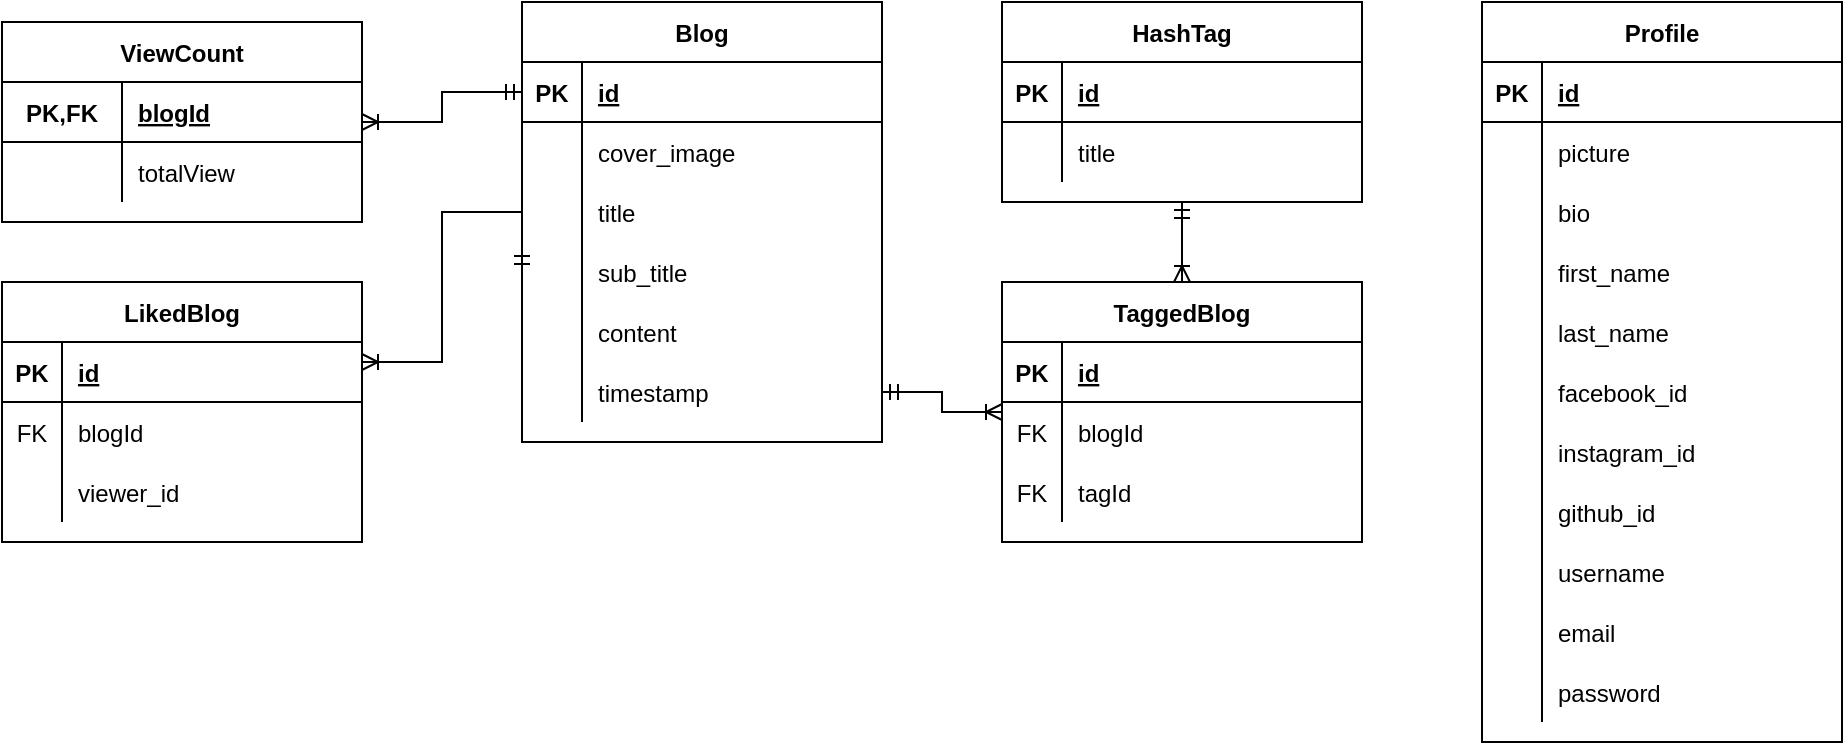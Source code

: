 <mxfile version="13.10.4" type="device"><diagram id="CrE4_WgQPveCSI2A3KZk" name="Page-1"><mxGraphModel dx="2249" dy="807" grid="1" gridSize="10" guides="1" tooltips="1" connect="1" arrows="1" fold="1" page="1" pageScale="1" pageWidth="827" pageHeight="1169" math="0" shadow="0"><root><mxCell id="0"/><mxCell id="1" parent="0"/><mxCell id="ZcBDnYC3iPnfvbcbKD_G-1" value="Blog" style="shape=table;startSize=30;container=1;collapsible=1;childLayout=tableLayout;fixedRows=1;rowLines=0;fontStyle=1;align=center;resizeLast=1;" vertex="1" parent="1"><mxGeometry x="90" y="40" width="180" height="220" as="geometry"/></mxCell><mxCell id="ZcBDnYC3iPnfvbcbKD_G-2" value="" style="shape=partialRectangle;collapsible=0;dropTarget=0;pointerEvents=0;fillColor=none;top=0;left=0;bottom=1;right=0;points=[[0,0.5],[1,0.5]];portConstraint=eastwest;" vertex="1" parent="ZcBDnYC3iPnfvbcbKD_G-1"><mxGeometry y="30" width="180" height="30" as="geometry"/></mxCell><mxCell id="ZcBDnYC3iPnfvbcbKD_G-3" value="PK" style="shape=partialRectangle;connectable=0;fillColor=none;top=0;left=0;bottom=0;right=0;fontStyle=1;overflow=hidden;" vertex="1" parent="ZcBDnYC3iPnfvbcbKD_G-2"><mxGeometry width="30" height="30" as="geometry"/></mxCell><mxCell id="ZcBDnYC3iPnfvbcbKD_G-4" value="id" style="shape=partialRectangle;connectable=0;fillColor=none;top=0;left=0;bottom=0;right=0;align=left;spacingLeft=6;fontStyle=5;overflow=hidden;" vertex="1" parent="ZcBDnYC3iPnfvbcbKD_G-2"><mxGeometry x="30" width="150" height="30" as="geometry"/></mxCell><mxCell id="ZcBDnYC3iPnfvbcbKD_G-14" value="" style="shape=partialRectangle;collapsible=0;dropTarget=0;pointerEvents=0;fillColor=none;top=0;left=0;bottom=0;right=0;points=[[0,0.5],[1,0.5]];portConstraint=eastwest;" vertex="1" parent="ZcBDnYC3iPnfvbcbKD_G-1"><mxGeometry y="60" width="180" height="30" as="geometry"/></mxCell><mxCell id="ZcBDnYC3iPnfvbcbKD_G-15" value="" style="shape=partialRectangle;connectable=0;fillColor=none;top=0;left=0;bottom=0;right=0;editable=1;overflow=hidden;" vertex="1" parent="ZcBDnYC3iPnfvbcbKD_G-14"><mxGeometry width="30" height="30" as="geometry"/></mxCell><mxCell id="ZcBDnYC3iPnfvbcbKD_G-16" value="cover_image" style="shape=partialRectangle;connectable=0;fillColor=none;top=0;left=0;bottom=0;right=0;align=left;spacingLeft=6;overflow=hidden;" vertex="1" parent="ZcBDnYC3iPnfvbcbKD_G-14"><mxGeometry x="30" width="150" height="30" as="geometry"/></mxCell><mxCell id="ZcBDnYC3iPnfvbcbKD_G-5" value="" style="shape=partialRectangle;collapsible=0;dropTarget=0;pointerEvents=0;fillColor=none;top=0;left=0;bottom=0;right=0;points=[[0,0.5],[1,0.5]];portConstraint=eastwest;" vertex="1" parent="ZcBDnYC3iPnfvbcbKD_G-1"><mxGeometry y="90" width="180" height="30" as="geometry"/></mxCell><mxCell id="ZcBDnYC3iPnfvbcbKD_G-6" value="" style="shape=partialRectangle;connectable=0;fillColor=none;top=0;left=0;bottom=0;right=0;editable=1;overflow=hidden;" vertex="1" parent="ZcBDnYC3iPnfvbcbKD_G-5"><mxGeometry width="30" height="30" as="geometry"/></mxCell><mxCell id="ZcBDnYC3iPnfvbcbKD_G-7" value="title" style="shape=partialRectangle;connectable=0;fillColor=none;top=0;left=0;bottom=0;right=0;align=left;spacingLeft=6;overflow=hidden;" vertex="1" parent="ZcBDnYC3iPnfvbcbKD_G-5"><mxGeometry x="30" width="150" height="30" as="geometry"/></mxCell><mxCell id="ZcBDnYC3iPnfvbcbKD_G-79" value="" style="shape=partialRectangle;collapsible=0;dropTarget=0;pointerEvents=0;fillColor=none;top=0;left=0;bottom=0;right=0;points=[[0,0.5],[1,0.5]];portConstraint=eastwest;" vertex="1" parent="ZcBDnYC3iPnfvbcbKD_G-1"><mxGeometry y="120" width="180" height="30" as="geometry"/></mxCell><mxCell id="ZcBDnYC3iPnfvbcbKD_G-80" value="" style="shape=partialRectangle;connectable=0;fillColor=none;top=0;left=0;bottom=0;right=0;editable=1;overflow=hidden;" vertex="1" parent="ZcBDnYC3iPnfvbcbKD_G-79"><mxGeometry width="30" height="30" as="geometry"/></mxCell><mxCell id="ZcBDnYC3iPnfvbcbKD_G-81" value="sub_title" style="shape=partialRectangle;connectable=0;fillColor=none;top=0;left=0;bottom=0;right=0;align=left;spacingLeft=6;overflow=hidden;" vertex="1" parent="ZcBDnYC3iPnfvbcbKD_G-79"><mxGeometry x="30" width="150" height="30" as="geometry"/></mxCell><mxCell id="ZcBDnYC3iPnfvbcbKD_G-8" value="" style="shape=partialRectangle;collapsible=0;dropTarget=0;pointerEvents=0;fillColor=none;top=0;left=0;bottom=0;right=0;points=[[0,0.5],[1,0.5]];portConstraint=eastwest;" vertex="1" parent="ZcBDnYC3iPnfvbcbKD_G-1"><mxGeometry y="150" width="180" height="30" as="geometry"/></mxCell><mxCell id="ZcBDnYC3iPnfvbcbKD_G-9" value="" style="shape=partialRectangle;connectable=0;fillColor=none;top=0;left=0;bottom=0;right=0;editable=1;overflow=hidden;" vertex="1" parent="ZcBDnYC3iPnfvbcbKD_G-8"><mxGeometry width="30" height="30" as="geometry"/></mxCell><mxCell id="ZcBDnYC3iPnfvbcbKD_G-10" value="content" style="shape=partialRectangle;connectable=0;fillColor=none;top=0;left=0;bottom=0;right=0;align=left;spacingLeft=6;overflow=hidden;" vertex="1" parent="ZcBDnYC3iPnfvbcbKD_G-8"><mxGeometry x="30" width="150" height="30" as="geometry"/></mxCell><mxCell id="ZcBDnYC3iPnfvbcbKD_G-11" value="" style="shape=partialRectangle;collapsible=0;dropTarget=0;pointerEvents=0;fillColor=none;top=0;left=0;bottom=0;right=0;points=[[0,0.5],[1,0.5]];portConstraint=eastwest;" vertex="1" parent="ZcBDnYC3iPnfvbcbKD_G-1"><mxGeometry y="180" width="180" height="30" as="geometry"/></mxCell><mxCell id="ZcBDnYC3iPnfvbcbKD_G-12" value="" style="shape=partialRectangle;connectable=0;fillColor=none;top=0;left=0;bottom=0;right=0;editable=1;overflow=hidden;" vertex="1" parent="ZcBDnYC3iPnfvbcbKD_G-11"><mxGeometry width="30" height="30" as="geometry"/></mxCell><mxCell id="ZcBDnYC3iPnfvbcbKD_G-13" value="timestamp" style="shape=partialRectangle;connectable=0;fillColor=none;top=0;left=0;bottom=0;right=0;align=left;spacingLeft=6;overflow=hidden;" vertex="1" parent="ZcBDnYC3iPnfvbcbKD_G-11"><mxGeometry x="30" width="150" height="30" as="geometry"/></mxCell><mxCell id="ZcBDnYC3iPnfvbcbKD_G-78" style="edgeStyle=orthogonalEdgeStyle;rounded=0;orthogonalLoop=1;jettySize=auto;html=1;endArrow=ERoneToMany;endFill=0;startArrow=ERmandOne;startFill=0;" edge="1" parent="1" source="ZcBDnYC3iPnfvbcbKD_G-17" target="ZcBDnYC3iPnfvbcbKD_G-30"><mxGeometry relative="1" as="geometry"><Array as="points"/></mxGeometry></mxCell><mxCell id="ZcBDnYC3iPnfvbcbKD_G-17" value="HashTag" style="shape=table;startSize=30;container=1;collapsible=1;childLayout=tableLayout;fixedRows=1;rowLines=0;fontStyle=1;align=center;resizeLast=1;" vertex="1" parent="1"><mxGeometry x="330" y="40" width="180" height="100" as="geometry"/></mxCell><mxCell id="ZcBDnYC3iPnfvbcbKD_G-18" value="" style="shape=partialRectangle;collapsible=0;dropTarget=0;pointerEvents=0;fillColor=none;top=0;left=0;bottom=1;right=0;points=[[0,0.5],[1,0.5]];portConstraint=eastwest;" vertex="1" parent="ZcBDnYC3iPnfvbcbKD_G-17"><mxGeometry y="30" width="180" height="30" as="geometry"/></mxCell><mxCell id="ZcBDnYC3iPnfvbcbKD_G-19" value="PK" style="shape=partialRectangle;connectable=0;fillColor=none;top=0;left=0;bottom=0;right=0;fontStyle=1;overflow=hidden;" vertex="1" parent="ZcBDnYC3iPnfvbcbKD_G-18"><mxGeometry width="30" height="30" as="geometry"/></mxCell><mxCell id="ZcBDnYC3iPnfvbcbKD_G-20" value="id" style="shape=partialRectangle;connectable=0;fillColor=none;top=0;left=0;bottom=0;right=0;align=left;spacingLeft=6;fontStyle=5;overflow=hidden;" vertex="1" parent="ZcBDnYC3iPnfvbcbKD_G-18"><mxGeometry x="30" width="150" height="30" as="geometry"/></mxCell><mxCell id="ZcBDnYC3iPnfvbcbKD_G-21" value="" style="shape=partialRectangle;collapsible=0;dropTarget=0;pointerEvents=0;fillColor=none;top=0;left=0;bottom=0;right=0;points=[[0,0.5],[1,0.5]];portConstraint=eastwest;" vertex="1" parent="ZcBDnYC3iPnfvbcbKD_G-17"><mxGeometry y="60" width="180" height="30" as="geometry"/></mxCell><mxCell id="ZcBDnYC3iPnfvbcbKD_G-22" value="" style="shape=partialRectangle;connectable=0;fillColor=none;top=0;left=0;bottom=0;right=0;editable=1;overflow=hidden;" vertex="1" parent="ZcBDnYC3iPnfvbcbKD_G-21"><mxGeometry width="30" height="30" as="geometry"/></mxCell><mxCell id="ZcBDnYC3iPnfvbcbKD_G-23" value="title" style="shape=partialRectangle;connectable=0;fillColor=none;top=0;left=0;bottom=0;right=0;align=left;spacingLeft=6;overflow=hidden;" vertex="1" parent="ZcBDnYC3iPnfvbcbKD_G-21"><mxGeometry x="30" width="150" height="30" as="geometry"/></mxCell><mxCell id="ZcBDnYC3iPnfvbcbKD_G-30" value="TaggedBlog" style="shape=table;startSize=30;container=1;collapsible=1;childLayout=tableLayout;fixedRows=1;rowLines=0;fontStyle=1;align=center;resizeLast=1;" vertex="1" parent="1"><mxGeometry x="330" y="180" width="180" height="130" as="geometry"/></mxCell><mxCell id="ZcBDnYC3iPnfvbcbKD_G-31" value="" style="shape=partialRectangle;collapsible=0;dropTarget=0;pointerEvents=0;fillColor=none;top=0;left=0;bottom=1;right=0;points=[[0,0.5],[1,0.5]];portConstraint=eastwest;" vertex="1" parent="ZcBDnYC3iPnfvbcbKD_G-30"><mxGeometry y="30" width="180" height="30" as="geometry"/></mxCell><mxCell id="ZcBDnYC3iPnfvbcbKD_G-32" value="PK" style="shape=partialRectangle;connectable=0;fillColor=none;top=0;left=0;bottom=0;right=0;fontStyle=1;overflow=hidden;" vertex="1" parent="ZcBDnYC3iPnfvbcbKD_G-31"><mxGeometry width="30" height="30" as="geometry"/></mxCell><mxCell id="ZcBDnYC3iPnfvbcbKD_G-33" value="id" style="shape=partialRectangle;connectable=0;fillColor=none;top=0;left=0;bottom=0;right=0;align=left;spacingLeft=6;fontStyle=5;overflow=hidden;" vertex="1" parent="ZcBDnYC3iPnfvbcbKD_G-31"><mxGeometry x="30" width="150" height="30" as="geometry"/></mxCell><mxCell id="ZcBDnYC3iPnfvbcbKD_G-34" value="" style="shape=partialRectangle;collapsible=0;dropTarget=0;pointerEvents=0;fillColor=none;top=0;left=0;bottom=0;right=0;points=[[0,0.5],[1,0.5]];portConstraint=eastwest;" vertex="1" parent="ZcBDnYC3iPnfvbcbKD_G-30"><mxGeometry y="60" width="180" height="30" as="geometry"/></mxCell><mxCell id="ZcBDnYC3iPnfvbcbKD_G-35" value="FK" style="shape=partialRectangle;connectable=0;fillColor=none;top=0;left=0;bottom=0;right=0;editable=1;overflow=hidden;" vertex="1" parent="ZcBDnYC3iPnfvbcbKD_G-34"><mxGeometry width="30" height="30" as="geometry"/></mxCell><mxCell id="ZcBDnYC3iPnfvbcbKD_G-36" value="blogId" style="shape=partialRectangle;connectable=0;fillColor=none;top=0;left=0;bottom=0;right=0;align=left;spacingLeft=6;overflow=hidden;" vertex="1" parent="ZcBDnYC3iPnfvbcbKD_G-34"><mxGeometry x="30" width="150" height="30" as="geometry"/></mxCell><mxCell id="ZcBDnYC3iPnfvbcbKD_G-37" value="" style="shape=partialRectangle;collapsible=0;dropTarget=0;pointerEvents=0;fillColor=none;top=0;left=0;bottom=0;right=0;points=[[0,0.5],[1,0.5]];portConstraint=eastwest;" vertex="1" parent="ZcBDnYC3iPnfvbcbKD_G-30"><mxGeometry y="90" width="180" height="30" as="geometry"/></mxCell><mxCell id="ZcBDnYC3iPnfvbcbKD_G-38" value="FK" style="shape=partialRectangle;connectable=0;fillColor=none;top=0;left=0;bottom=0;right=0;editable=1;overflow=hidden;" vertex="1" parent="ZcBDnYC3iPnfvbcbKD_G-37"><mxGeometry width="30" height="30" as="geometry"/></mxCell><mxCell id="ZcBDnYC3iPnfvbcbKD_G-39" value="tagId" style="shape=partialRectangle;connectable=0;fillColor=none;top=0;left=0;bottom=0;right=0;align=left;spacingLeft=6;overflow=hidden;" vertex="1" parent="ZcBDnYC3iPnfvbcbKD_G-37"><mxGeometry x="30" width="150" height="30" as="geometry"/></mxCell><mxCell id="ZcBDnYC3iPnfvbcbKD_G-43" value="Profile" style="shape=table;startSize=30;container=1;collapsible=1;childLayout=tableLayout;fixedRows=1;rowLines=0;fontStyle=1;align=center;resizeLast=1;" vertex="1" parent="1"><mxGeometry x="570" y="40" width="180" height="370" as="geometry"/></mxCell><mxCell id="ZcBDnYC3iPnfvbcbKD_G-44" value="" style="shape=partialRectangle;collapsible=0;dropTarget=0;pointerEvents=0;fillColor=none;top=0;left=0;bottom=1;right=0;points=[[0,0.5],[1,0.5]];portConstraint=eastwest;" vertex="1" parent="ZcBDnYC3iPnfvbcbKD_G-43"><mxGeometry y="30" width="180" height="30" as="geometry"/></mxCell><mxCell id="ZcBDnYC3iPnfvbcbKD_G-45" value="PK" style="shape=partialRectangle;connectable=0;fillColor=none;top=0;left=0;bottom=0;right=0;fontStyle=1;overflow=hidden;" vertex="1" parent="ZcBDnYC3iPnfvbcbKD_G-44"><mxGeometry width="30" height="30" as="geometry"/></mxCell><mxCell id="ZcBDnYC3iPnfvbcbKD_G-46" value="id" style="shape=partialRectangle;connectable=0;fillColor=none;top=0;left=0;bottom=0;right=0;align=left;spacingLeft=6;fontStyle=5;overflow=hidden;" vertex="1" parent="ZcBDnYC3iPnfvbcbKD_G-44"><mxGeometry x="30" width="150" height="30" as="geometry"/></mxCell><mxCell id="ZcBDnYC3iPnfvbcbKD_G-74" value="" style="shape=partialRectangle;collapsible=0;dropTarget=0;pointerEvents=0;fillColor=none;top=0;left=0;bottom=0;right=0;points=[[0,0.5],[1,0.5]];portConstraint=eastwest;" vertex="1" parent="ZcBDnYC3iPnfvbcbKD_G-43"><mxGeometry y="60" width="180" height="30" as="geometry"/></mxCell><mxCell id="ZcBDnYC3iPnfvbcbKD_G-75" value="" style="shape=partialRectangle;connectable=0;fillColor=none;top=0;left=0;bottom=0;right=0;editable=1;overflow=hidden;" vertex="1" parent="ZcBDnYC3iPnfvbcbKD_G-74"><mxGeometry width="30" height="30" as="geometry"/></mxCell><mxCell id="ZcBDnYC3iPnfvbcbKD_G-76" value="picture" style="shape=partialRectangle;connectable=0;fillColor=none;top=0;left=0;bottom=0;right=0;align=left;spacingLeft=6;overflow=hidden;" vertex="1" parent="ZcBDnYC3iPnfvbcbKD_G-74"><mxGeometry x="30" width="150" height="30" as="geometry"/></mxCell><mxCell id="ZcBDnYC3iPnfvbcbKD_G-59" value="" style="shape=partialRectangle;collapsible=0;dropTarget=0;pointerEvents=0;fillColor=none;top=0;left=0;bottom=0;right=0;points=[[0,0.5],[1,0.5]];portConstraint=eastwest;" vertex="1" parent="ZcBDnYC3iPnfvbcbKD_G-43"><mxGeometry y="90" width="180" height="30" as="geometry"/></mxCell><mxCell id="ZcBDnYC3iPnfvbcbKD_G-60" value="" style="shape=partialRectangle;connectable=0;fillColor=none;top=0;left=0;bottom=0;right=0;editable=1;overflow=hidden;" vertex="1" parent="ZcBDnYC3iPnfvbcbKD_G-59"><mxGeometry width="30" height="30" as="geometry"/></mxCell><mxCell id="ZcBDnYC3iPnfvbcbKD_G-61" value="bio" style="shape=partialRectangle;connectable=0;fillColor=none;top=0;left=0;bottom=0;right=0;align=left;spacingLeft=6;overflow=hidden;" vertex="1" parent="ZcBDnYC3iPnfvbcbKD_G-59"><mxGeometry x="30" width="150" height="30" as="geometry"/></mxCell><mxCell id="ZcBDnYC3iPnfvbcbKD_G-50" value="" style="shape=partialRectangle;collapsible=0;dropTarget=0;pointerEvents=0;fillColor=none;top=0;left=0;bottom=0;right=0;points=[[0,0.5],[1,0.5]];portConstraint=eastwest;" vertex="1" parent="ZcBDnYC3iPnfvbcbKD_G-43"><mxGeometry y="120" width="180" height="30" as="geometry"/></mxCell><mxCell id="ZcBDnYC3iPnfvbcbKD_G-51" value="" style="shape=partialRectangle;connectable=0;fillColor=none;top=0;left=0;bottom=0;right=0;editable=1;overflow=hidden;" vertex="1" parent="ZcBDnYC3iPnfvbcbKD_G-50"><mxGeometry width="30" height="30" as="geometry"/></mxCell><mxCell id="ZcBDnYC3iPnfvbcbKD_G-52" value="first_name" style="shape=partialRectangle;connectable=0;fillColor=none;top=0;left=0;bottom=0;right=0;align=left;spacingLeft=6;overflow=hidden;" vertex="1" parent="ZcBDnYC3iPnfvbcbKD_G-50"><mxGeometry x="30" width="150" height="30" as="geometry"/></mxCell><mxCell id="ZcBDnYC3iPnfvbcbKD_G-53" value="" style="shape=partialRectangle;collapsible=0;dropTarget=0;pointerEvents=0;fillColor=none;top=0;left=0;bottom=0;right=0;points=[[0,0.5],[1,0.5]];portConstraint=eastwest;" vertex="1" parent="ZcBDnYC3iPnfvbcbKD_G-43"><mxGeometry y="150" width="180" height="30" as="geometry"/></mxCell><mxCell id="ZcBDnYC3iPnfvbcbKD_G-54" value="" style="shape=partialRectangle;connectable=0;fillColor=none;top=0;left=0;bottom=0;right=0;editable=1;overflow=hidden;" vertex="1" parent="ZcBDnYC3iPnfvbcbKD_G-53"><mxGeometry width="30" height="30" as="geometry"/></mxCell><mxCell id="ZcBDnYC3iPnfvbcbKD_G-55" value="last_name" style="shape=partialRectangle;connectable=0;fillColor=none;top=0;left=0;bottom=0;right=0;align=left;spacingLeft=6;overflow=hidden;" vertex="1" parent="ZcBDnYC3iPnfvbcbKD_G-53"><mxGeometry x="30" width="150" height="30" as="geometry"/></mxCell><mxCell id="ZcBDnYC3iPnfvbcbKD_G-56" value="" style="shape=partialRectangle;collapsible=0;dropTarget=0;pointerEvents=0;fillColor=none;top=0;left=0;bottom=0;right=0;points=[[0,0.5],[1,0.5]];portConstraint=eastwest;" vertex="1" parent="ZcBDnYC3iPnfvbcbKD_G-43"><mxGeometry y="180" width="180" height="30" as="geometry"/></mxCell><mxCell id="ZcBDnYC3iPnfvbcbKD_G-57" value="" style="shape=partialRectangle;connectable=0;fillColor=none;top=0;left=0;bottom=0;right=0;editable=1;overflow=hidden;" vertex="1" parent="ZcBDnYC3iPnfvbcbKD_G-56"><mxGeometry width="30" height="30" as="geometry"/></mxCell><mxCell id="ZcBDnYC3iPnfvbcbKD_G-58" value="facebook_id" style="shape=partialRectangle;connectable=0;fillColor=none;top=0;left=0;bottom=0;right=0;align=left;spacingLeft=6;overflow=hidden;" vertex="1" parent="ZcBDnYC3iPnfvbcbKD_G-56"><mxGeometry x="30" width="150" height="30" as="geometry"/></mxCell><mxCell id="ZcBDnYC3iPnfvbcbKD_G-62" value="" style="shape=partialRectangle;collapsible=0;dropTarget=0;pointerEvents=0;fillColor=none;top=0;left=0;bottom=0;right=0;points=[[0,0.5],[1,0.5]];portConstraint=eastwest;" vertex="1" parent="ZcBDnYC3iPnfvbcbKD_G-43"><mxGeometry y="210" width="180" height="30" as="geometry"/></mxCell><mxCell id="ZcBDnYC3iPnfvbcbKD_G-63" value="" style="shape=partialRectangle;connectable=0;fillColor=none;top=0;left=0;bottom=0;right=0;editable=1;overflow=hidden;" vertex="1" parent="ZcBDnYC3iPnfvbcbKD_G-62"><mxGeometry width="30" height="30" as="geometry"/></mxCell><mxCell id="ZcBDnYC3iPnfvbcbKD_G-64" value="instagram_id" style="shape=partialRectangle;connectable=0;fillColor=none;top=0;left=0;bottom=0;right=0;align=left;spacingLeft=6;overflow=hidden;" vertex="1" parent="ZcBDnYC3iPnfvbcbKD_G-62"><mxGeometry x="30" width="150" height="30" as="geometry"/></mxCell><mxCell id="ZcBDnYC3iPnfvbcbKD_G-65" value="" style="shape=partialRectangle;collapsible=0;dropTarget=0;pointerEvents=0;fillColor=none;top=0;left=0;bottom=0;right=0;points=[[0,0.5],[1,0.5]];portConstraint=eastwest;" vertex="1" parent="ZcBDnYC3iPnfvbcbKD_G-43"><mxGeometry y="240" width="180" height="30" as="geometry"/></mxCell><mxCell id="ZcBDnYC3iPnfvbcbKD_G-66" value="" style="shape=partialRectangle;connectable=0;fillColor=none;top=0;left=0;bottom=0;right=0;editable=1;overflow=hidden;" vertex="1" parent="ZcBDnYC3iPnfvbcbKD_G-65"><mxGeometry width="30" height="30" as="geometry"/></mxCell><mxCell id="ZcBDnYC3iPnfvbcbKD_G-67" value="github_id" style="shape=partialRectangle;connectable=0;fillColor=none;top=0;left=0;bottom=0;right=0;align=left;spacingLeft=6;overflow=hidden;" vertex="1" parent="ZcBDnYC3iPnfvbcbKD_G-65"><mxGeometry x="30" width="150" height="30" as="geometry"/></mxCell><mxCell id="ZcBDnYC3iPnfvbcbKD_G-47" value="" style="shape=partialRectangle;collapsible=0;dropTarget=0;pointerEvents=0;fillColor=none;top=0;left=0;bottom=0;right=0;points=[[0,0.5],[1,0.5]];portConstraint=eastwest;" vertex="1" parent="ZcBDnYC3iPnfvbcbKD_G-43"><mxGeometry y="270" width="180" height="30" as="geometry"/></mxCell><mxCell id="ZcBDnYC3iPnfvbcbKD_G-48" value="" style="shape=partialRectangle;connectable=0;fillColor=none;top=0;left=0;bottom=0;right=0;editable=1;overflow=hidden;" vertex="1" parent="ZcBDnYC3iPnfvbcbKD_G-47"><mxGeometry width="30" height="30" as="geometry"/></mxCell><mxCell id="ZcBDnYC3iPnfvbcbKD_G-49" value="username" style="shape=partialRectangle;connectable=0;fillColor=none;top=0;left=0;bottom=0;right=0;align=left;spacingLeft=6;overflow=hidden;" vertex="1" parent="ZcBDnYC3iPnfvbcbKD_G-47"><mxGeometry x="30" width="150" height="30" as="geometry"/></mxCell><mxCell id="ZcBDnYC3iPnfvbcbKD_G-68" value="" style="shape=partialRectangle;collapsible=0;dropTarget=0;pointerEvents=0;fillColor=none;top=0;left=0;bottom=0;right=0;points=[[0,0.5],[1,0.5]];portConstraint=eastwest;" vertex="1" parent="ZcBDnYC3iPnfvbcbKD_G-43"><mxGeometry y="300" width="180" height="30" as="geometry"/></mxCell><mxCell id="ZcBDnYC3iPnfvbcbKD_G-69" value="" style="shape=partialRectangle;connectable=0;fillColor=none;top=0;left=0;bottom=0;right=0;editable=1;overflow=hidden;" vertex="1" parent="ZcBDnYC3iPnfvbcbKD_G-68"><mxGeometry width="30" height="30" as="geometry"/></mxCell><mxCell id="ZcBDnYC3iPnfvbcbKD_G-70" value="email" style="shape=partialRectangle;connectable=0;fillColor=none;top=0;left=0;bottom=0;right=0;align=left;spacingLeft=6;overflow=hidden;" vertex="1" parent="ZcBDnYC3iPnfvbcbKD_G-68"><mxGeometry x="30" width="150" height="30" as="geometry"/></mxCell><mxCell id="ZcBDnYC3iPnfvbcbKD_G-71" value="" style="shape=partialRectangle;collapsible=0;dropTarget=0;pointerEvents=0;fillColor=none;top=0;left=0;bottom=0;right=0;points=[[0,0.5],[1,0.5]];portConstraint=eastwest;" vertex="1" parent="ZcBDnYC3iPnfvbcbKD_G-43"><mxGeometry y="330" width="180" height="30" as="geometry"/></mxCell><mxCell id="ZcBDnYC3iPnfvbcbKD_G-72" value="" style="shape=partialRectangle;connectable=0;fillColor=none;top=0;left=0;bottom=0;right=0;editable=1;overflow=hidden;" vertex="1" parent="ZcBDnYC3iPnfvbcbKD_G-71"><mxGeometry width="30" height="30" as="geometry"/></mxCell><mxCell id="ZcBDnYC3iPnfvbcbKD_G-73" value="password" style="shape=partialRectangle;connectable=0;fillColor=none;top=0;left=0;bottom=0;right=0;align=left;spacingLeft=6;overflow=hidden;" vertex="1" parent="ZcBDnYC3iPnfvbcbKD_G-71"><mxGeometry x="30" width="150" height="30" as="geometry"/></mxCell><mxCell id="ZcBDnYC3iPnfvbcbKD_G-77" style="edgeStyle=orthogonalEdgeStyle;rounded=0;orthogonalLoop=1;jettySize=auto;html=1;exitX=1;exitY=0.5;exitDx=0;exitDy=0;endArrow=ERoneToMany;endFill=0;startArrow=ERmandOne;startFill=0;" edge="1" parent="1" source="ZcBDnYC3iPnfvbcbKD_G-11" target="ZcBDnYC3iPnfvbcbKD_G-30"><mxGeometry relative="1" as="geometry"/></mxCell><mxCell id="ZcBDnYC3iPnfvbcbKD_G-95" value="LikedBlog" style="shape=table;startSize=30;container=1;collapsible=1;childLayout=tableLayout;fixedRows=1;rowLines=0;fontStyle=1;align=center;resizeLast=1;" vertex="1" parent="1"><mxGeometry x="-170" y="180" width="180" height="130" as="geometry"/></mxCell><mxCell id="ZcBDnYC3iPnfvbcbKD_G-96" value="" style="shape=partialRectangle;collapsible=0;dropTarget=0;pointerEvents=0;fillColor=none;top=0;left=0;bottom=1;right=0;points=[[0,0.5],[1,0.5]];portConstraint=eastwest;" vertex="1" parent="ZcBDnYC3iPnfvbcbKD_G-95"><mxGeometry y="30" width="180" height="30" as="geometry"/></mxCell><mxCell id="ZcBDnYC3iPnfvbcbKD_G-97" value="PK" style="shape=partialRectangle;connectable=0;fillColor=none;top=0;left=0;bottom=0;right=0;fontStyle=1;overflow=hidden;" vertex="1" parent="ZcBDnYC3iPnfvbcbKD_G-96"><mxGeometry width="30" height="30" as="geometry"/></mxCell><mxCell id="ZcBDnYC3iPnfvbcbKD_G-98" value="id" style="shape=partialRectangle;connectable=0;fillColor=none;top=0;left=0;bottom=0;right=0;align=left;spacingLeft=6;fontStyle=5;overflow=hidden;" vertex="1" parent="ZcBDnYC3iPnfvbcbKD_G-96"><mxGeometry x="30" width="150" height="30" as="geometry"/></mxCell><mxCell id="ZcBDnYC3iPnfvbcbKD_G-99" value="" style="shape=partialRectangle;collapsible=0;dropTarget=0;pointerEvents=0;fillColor=none;top=0;left=0;bottom=0;right=0;points=[[0,0.5],[1,0.5]];portConstraint=eastwest;" vertex="1" parent="ZcBDnYC3iPnfvbcbKD_G-95"><mxGeometry y="60" width="180" height="30" as="geometry"/></mxCell><mxCell id="ZcBDnYC3iPnfvbcbKD_G-100" value="FK" style="shape=partialRectangle;connectable=0;fillColor=none;top=0;left=0;bottom=0;right=0;editable=1;overflow=hidden;" vertex="1" parent="ZcBDnYC3iPnfvbcbKD_G-99"><mxGeometry width="30" height="30" as="geometry"/></mxCell><mxCell id="ZcBDnYC3iPnfvbcbKD_G-101" value="blogId" style="shape=partialRectangle;connectable=0;fillColor=none;top=0;left=0;bottom=0;right=0;align=left;spacingLeft=6;overflow=hidden;" vertex="1" parent="ZcBDnYC3iPnfvbcbKD_G-99"><mxGeometry x="30" width="150" height="30" as="geometry"/></mxCell><mxCell id="ZcBDnYC3iPnfvbcbKD_G-102" value="" style="shape=partialRectangle;collapsible=0;dropTarget=0;pointerEvents=0;fillColor=none;top=0;left=0;bottom=0;right=0;points=[[0,0.5],[1,0.5]];portConstraint=eastwest;" vertex="1" parent="ZcBDnYC3iPnfvbcbKD_G-95"><mxGeometry y="90" width="180" height="30" as="geometry"/></mxCell><mxCell id="ZcBDnYC3iPnfvbcbKD_G-103" value="" style="shape=partialRectangle;connectable=0;fillColor=none;top=0;left=0;bottom=0;right=0;editable=1;overflow=hidden;" vertex="1" parent="ZcBDnYC3iPnfvbcbKD_G-102"><mxGeometry width="30" height="30" as="geometry"/></mxCell><mxCell id="ZcBDnYC3iPnfvbcbKD_G-104" value="viewer_id" style="shape=partialRectangle;connectable=0;fillColor=none;top=0;left=0;bottom=0;right=0;align=left;spacingLeft=6;overflow=hidden;" vertex="1" parent="ZcBDnYC3iPnfvbcbKD_G-102"><mxGeometry x="30" width="150" height="30" as="geometry"/></mxCell><mxCell id="ZcBDnYC3iPnfvbcbKD_G-108" value="ViewCount" style="shape=table;startSize=30;container=1;collapsible=1;childLayout=tableLayout;fixedRows=1;rowLines=0;fontStyle=1;align=center;resizeLast=1;" vertex="1" parent="1"><mxGeometry x="-170" y="50" width="180" height="100" as="geometry"/></mxCell><mxCell id="ZcBDnYC3iPnfvbcbKD_G-112" value="" style="shape=partialRectangle;collapsible=0;dropTarget=0;pointerEvents=0;fillColor=none;top=0;left=0;bottom=1;right=0;points=[[0,0.5],[1,0.5]];portConstraint=eastwest;" vertex="1" parent="ZcBDnYC3iPnfvbcbKD_G-108"><mxGeometry y="30" width="180" height="30" as="geometry"/></mxCell><mxCell id="ZcBDnYC3iPnfvbcbKD_G-113" value="PK,FK" style="shape=partialRectangle;connectable=0;fillColor=none;top=0;left=0;bottom=0;right=0;fontStyle=1;overflow=hidden;" vertex="1" parent="ZcBDnYC3iPnfvbcbKD_G-112"><mxGeometry width="60" height="30" as="geometry"/></mxCell><mxCell id="ZcBDnYC3iPnfvbcbKD_G-114" value="blogId" style="shape=partialRectangle;connectable=0;fillColor=none;top=0;left=0;bottom=0;right=0;align=left;spacingLeft=6;fontStyle=5;overflow=hidden;" vertex="1" parent="ZcBDnYC3iPnfvbcbKD_G-112"><mxGeometry x="60" width="120" height="30" as="geometry"/></mxCell><mxCell id="ZcBDnYC3iPnfvbcbKD_G-115" value="" style="shape=partialRectangle;collapsible=0;dropTarget=0;pointerEvents=0;fillColor=none;top=0;left=0;bottom=0;right=0;points=[[0,0.5],[1,0.5]];portConstraint=eastwest;" vertex="1" parent="ZcBDnYC3iPnfvbcbKD_G-108"><mxGeometry y="60" width="180" height="30" as="geometry"/></mxCell><mxCell id="ZcBDnYC3iPnfvbcbKD_G-116" value="" style="shape=partialRectangle;connectable=0;fillColor=none;top=0;left=0;bottom=0;right=0;editable=1;overflow=hidden;" vertex="1" parent="ZcBDnYC3iPnfvbcbKD_G-115"><mxGeometry width="60" height="30" as="geometry"/></mxCell><mxCell id="ZcBDnYC3iPnfvbcbKD_G-117" value="totalView" style="shape=partialRectangle;connectable=0;fillColor=none;top=0;left=0;bottom=0;right=0;align=left;spacingLeft=6;overflow=hidden;" vertex="1" parent="ZcBDnYC3iPnfvbcbKD_G-115"><mxGeometry x="60" width="120" height="30" as="geometry"/></mxCell><mxCell id="ZcBDnYC3iPnfvbcbKD_G-121" style="edgeStyle=orthogonalEdgeStyle;rounded=0;orthogonalLoop=1;jettySize=auto;html=1;exitX=0;exitY=0.5;exitDx=0;exitDy=0;startArrow=ERmandOne;startFill=0;endArrow=ERoneToMany;endFill=0;" edge="1" parent="1" source="ZcBDnYC3iPnfvbcbKD_G-2" target="ZcBDnYC3iPnfvbcbKD_G-108"><mxGeometry relative="1" as="geometry"/></mxCell><mxCell id="ZcBDnYC3iPnfvbcbKD_G-122" style="edgeStyle=orthogonalEdgeStyle;rounded=0;orthogonalLoop=1;jettySize=auto;html=1;exitX=0;exitY=0.5;exitDx=0;exitDy=0;startArrow=ERmandOne;startFill=0;endArrow=ERoneToMany;endFill=0;" edge="1" parent="1" source="ZcBDnYC3iPnfvbcbKD_G-79" target="ZcBDnYC3iPnfvbcbKD_G-95"><mxGeometry relative="1" as="geometry"><Array as="points"><mxPoint x="50" y="145"/><mxPoint x="50" y="220"/></Array></mxGeometry></mxCell></root></mxGraphModel></diagram></mxfile>